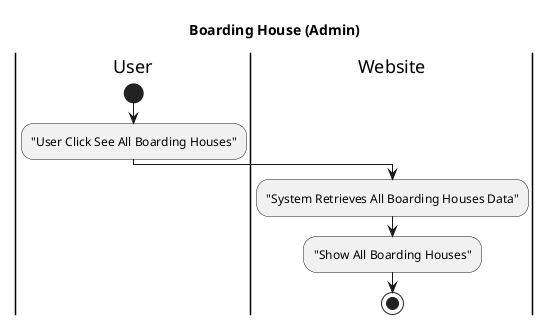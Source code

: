 @startuml
title Boarding House (Admin)
|User|
start 
:"User Click See All Boarding Houses";


|Website|
:"System Retrieves All Boarding Houses Data";
:"Show All Boarding Houses";
stop

@enduml